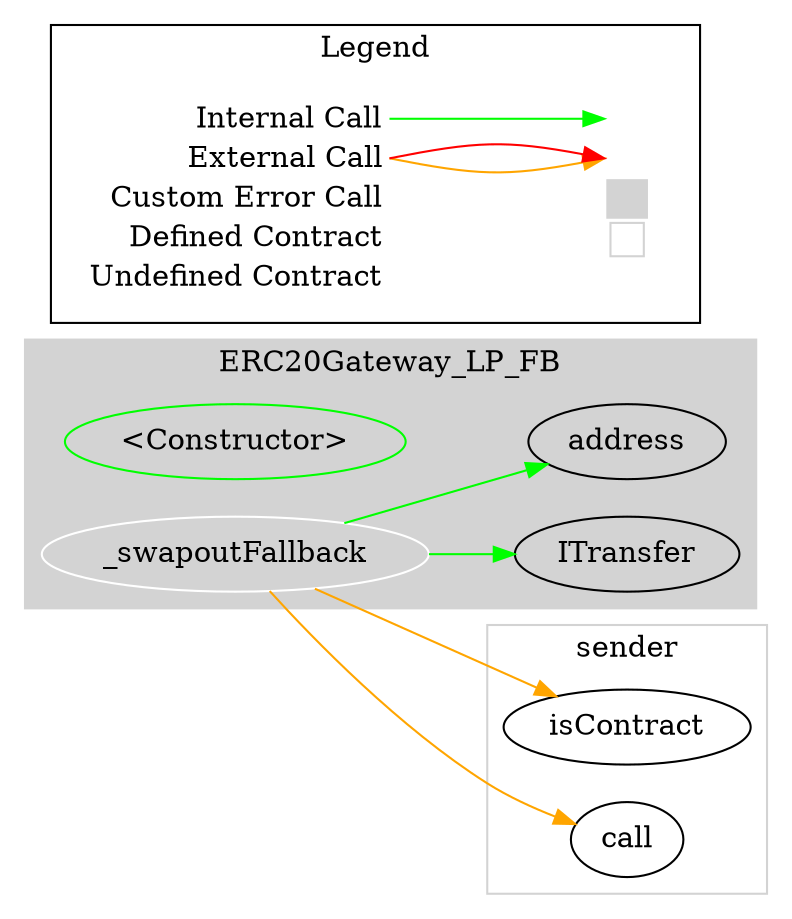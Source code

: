 digraph G {
  graph [ ratio = "auto", page = "100", compound =true ];
subgraph "clusterERC20Gateway_LP_FB" {
  graph [ label = "ERC20Gateway_LP_FB", color = "lightgray", style = "filled", bgcolor = "lightgray" ];
  "ERC20Gateway_LP_FB.<Constructor>" [ label = "<Constructor>", color = "green" ];
  "ERC20Gateway_LP_FB._swapoutFallback" [ label = "_swapoutFallback", color = "white" ];
  "ERC20Gateway_LP_FB.ITransfer" [ label = "ITransfer" ];
  "ERC20Gateway_LP_FB.address" [ label = "address" ];
}

subgraph "clustersender" {
  graph [ label = "sender", color = "lightgray" ];
  "sender.isContract" [ label = "isContract" ];
  "sender.call" [ label = "call" ];
}

  "ERC20Gateway_LP_FB._swapoutFallback";
  "ERC20Gateway_LP_FB.ITransfer";
  "ERC20Gateway_LP_FB.address";
  "sender.isContract";
  "sender.call";
  "ERC20Gateway_LP_FB._swapoutFallback" -> "ERC20Gateway_LP_FB.ITransfer" [ color = "green" ];
  "ERC20Gateway_LP_FB._swapoutFallback" -> "ERC20Gateway_LP_FB.address" [ color = "green" ];
  "ERC20Gateway_LP_FB._swapoutFallback" -> "sender.isContract" [ color = "orange" ];
  "ERC20Gateway_LP_FB._swapoutFallback" -> "sender.call" [ color = "orange" ];


rankdir=LR
node [shape=plaintext]
subgraph cluster_01 { 
label = "Legend";
key [label=<<table border="0" cellpadding="2" cellspacing="0" cellborder="0">
  <tr><td align="right" port="i1">Internal Call</td></tr>
  <tr><td align="right" port="i2">External Call</td></tr>
  <tr><td align="right" port="i2">Custom Error Call</td></tr>
  <tr><td align="right" port="i3">Defined Contract</td></tr>
  <tr><td align="right" port="i4">Undefined Contract</td></tr>
  </table>>]
key2 [label=<<table border="0" cellpadding="2" cellspacing="0" cellborder="0">
  <tr><td port="i1">&nbsp;&nbsp;&nbsp;</td></tr>
  <tr><td port="i2">&nbsp;&nbsp;&nbsp;</td></tr>
  <tr><td port="i3" bgcolor="lightgray">&nbsp;&nbsp;&nbsp;</td></tr>
  <tr><td port="i4">
    <table border="1" cellborder="0" cellspacing="0" cellpadding="7" color="lightgray">
      <tr>
       <td></td>
      </tr>
     </table>
  </td></tr>
  </table>>]
key:i1:e -> key2:i1:w [color="green"]
key:i2:e -> key2:i2:w [color="orange"]
key:i2:e -> key2:i2:w [color="red"]
}
}

